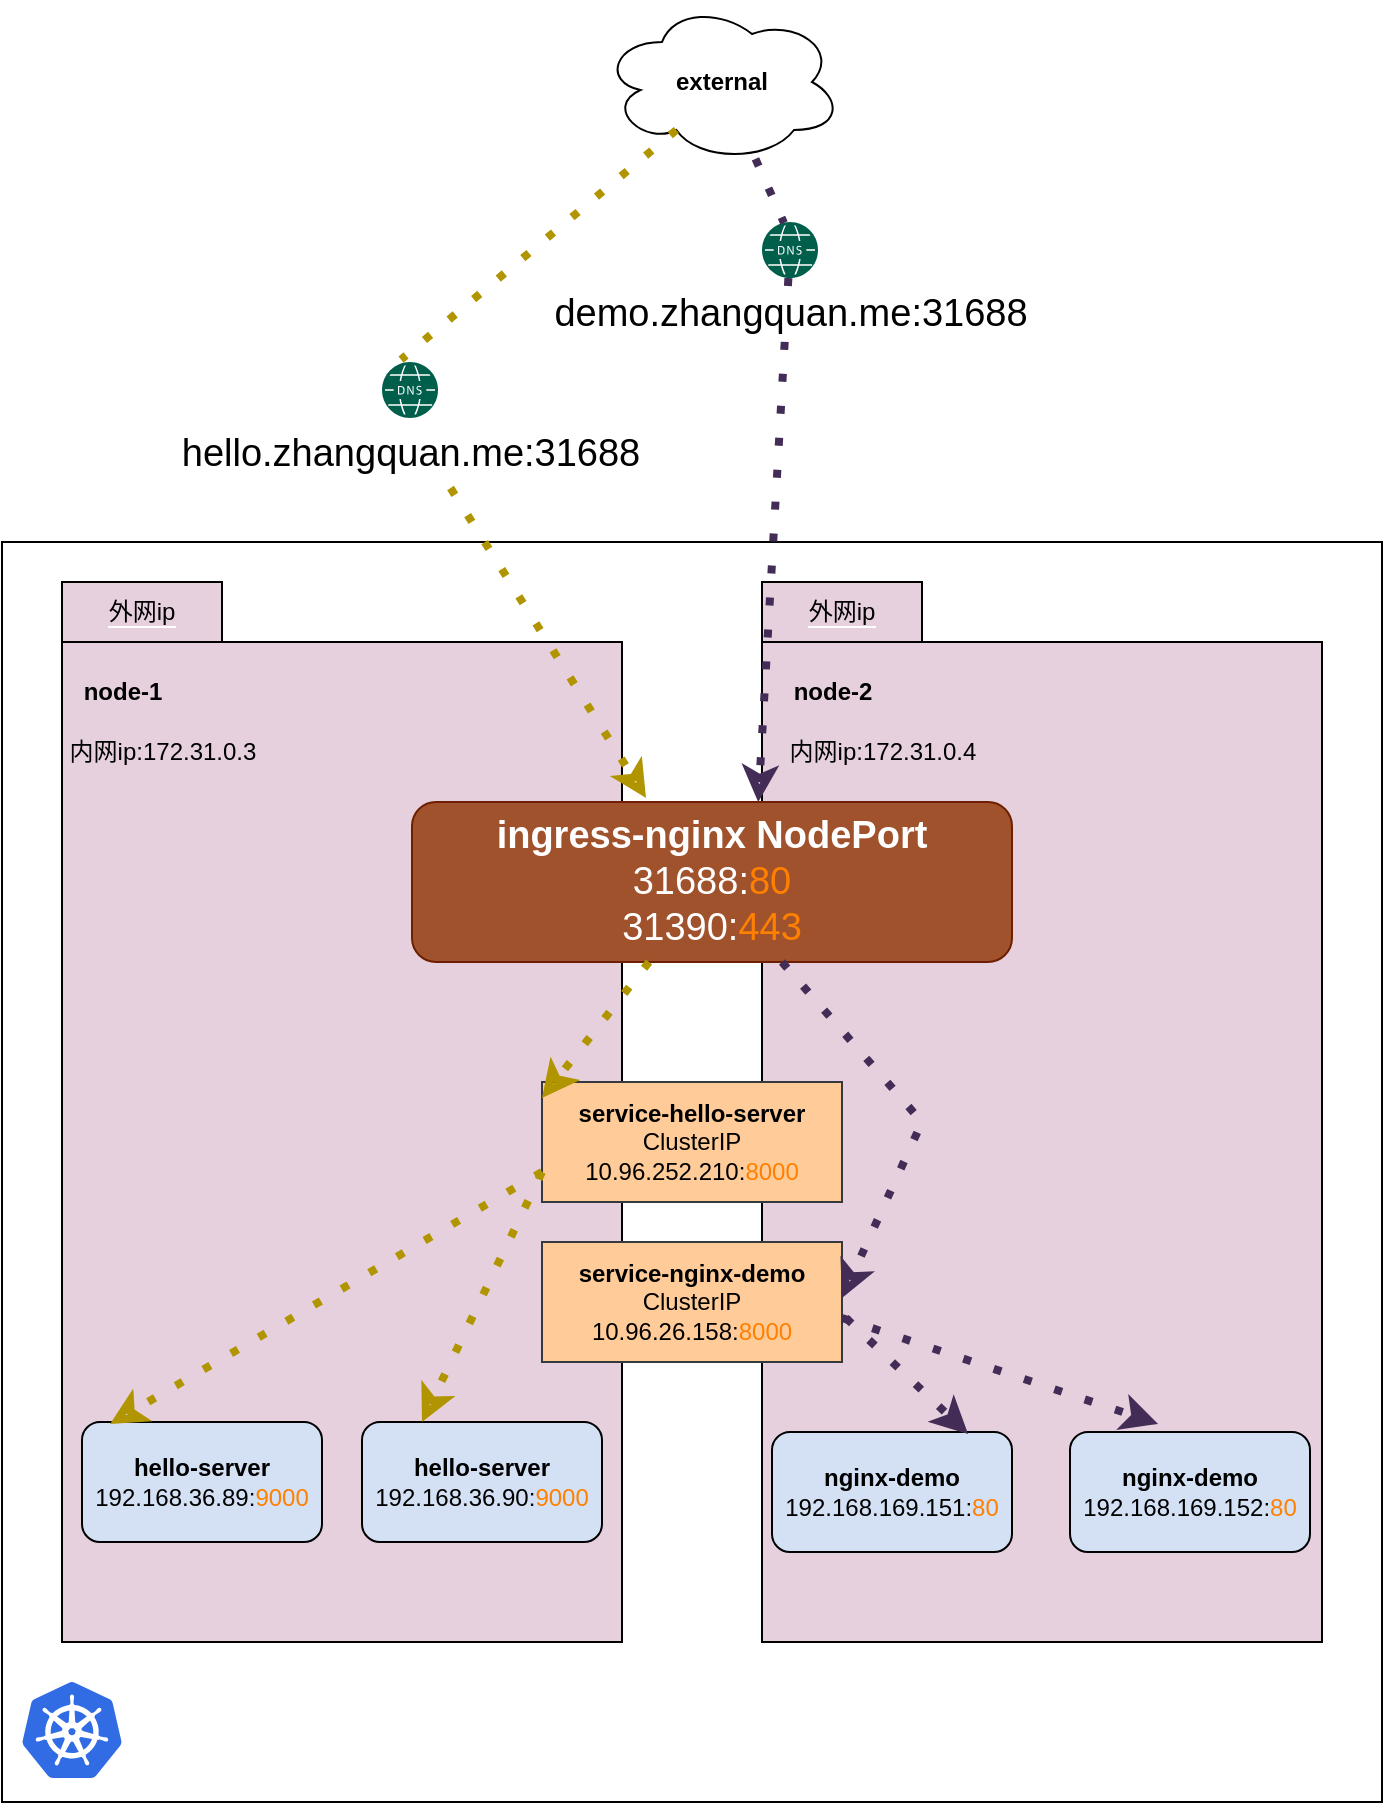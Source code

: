 <mxfile version="20.2.3" type="github" pages="2">
  <diagram id="Om8DZuo_f3Bmvb0uCep5" name="第 1 页">
    <mxGraphModel dx="2253" dy="1940" grid="1" gridSize="10" guides="1" tooltips="1" connect="1" arrows="1" fold="1" page="1" pageScale="1" pageWidth="827" pageHeight="1169" math="0" shadow="0">
      <root>
        <mxCell id="0" />
        <mxCell id="1" parent="0" />
        <mxCell id="kSfDIbqPuxOACISlFR3m-24" value="&lt;b&gt;hello-server&lt;/b&gt;&lt;br&gt;&lt;div class=&quot;kd-property-value&quot;&gt;&lt;div value=&quot;&quot;&gt;&lt;span style=&quot;background-color: initial;&quot;&gt;192.168.36.89&lt;/span&gt;:&lt;font color=&quot;#ff8000&quot;&gt;9000&lt;/font&gt;&lt;/div&gt;&lt;/div&gt;" style="rounded=1;whiteSpace=wrap;html=1;fillColor=#D4E1F5;" vertex="1" parent="1">
          <mxGeometry x="-130" y="690" width="120" height="60" as="geometry" />
        </mxCell>
        <mxCell id="kSfDIbqPuxOACISlFR3m-39" value="" style="rounded=0;whiteSpace=wrap;html=1;labelBackgroundColor=#FFFFFF;fontFamily=Helvetica;fontSize=12;" vertex="1" parent="1">
          <mxGeometry x="-240" y="140" width="690" height="630" as="geometry" />
        </mxCell>
        <mxCell id="kSfDIbqPuxOACISlFR3m-20" value="" style="verticalLabelPosition=bottom;verticalAlign=top;html=1;shape=mxgraph.basic.rect;fillColor2=none;strokeWidth=1;size=20;indent=5;fillColor=#E6D0DE;" vertex="1" parent="1">
          <mxGeometry x="-210" y="190" width="280" height="500" as="geometry" />
        </mxCell>
        <mxCell id="kSfDIbqPuxOACISlFR3m-41" value="&lt;b&gt;&lt;font color=&quot;#000000&quot;&gt;node-1&lt;/font&gt;&lt;/b&gt;" style="text;html=1;align=center;verticalAlign=middle;resizable=0;points=[];autosize=1;strokeColor=none;fillColor=none;fontSize=12;fontFamily=Helvetica;fontColor=#FF8000;" vertex="1" parent="1">
          <mxGeometry x="-210" y="200" width="60" height="30" as="geometry" />
        </mxCell>
        <mxCell id="kSfDIbqPuxOACISlFR3m-43" value="&lt;span style=&quot;background-color: rgb(230, 208, 222);&quot;&gt;&lt;font color=&quot;#000000&quot;&gt;外网ip&lt;/font&gt;&lt;/span&gt;" style="rounded=0;whiteSpace=wrap;html=1;labelBackgroundColor=#FFFFFF;fontFamily=Helvetica;fontSize=12;fontColor=#FF8000;strokeColor=#000000;fillColor=#E6D0DE;" vertex="1" parent="1">
          <mxGeometry x="-210" y="160" width="80" height="30" as="geometry" />
        </mxCell>
        <mxCell id="kSfDIbqPuxOACISlFR3m-44" value="内网ip:172.31.0.3" style="text;html=1;align=center;verticalAlign=middle;resizable=0;points=[];autosize=1;strokeColor=none;fillColor=none;fontSize=12;fontFamily=Helvetica;fontColor=#000000;" vertex="1" parent="1">
          <mxGeometry x="-220" y="230" width="120" height="30" as="geometry" />
        </mxCell>
        <mxCell id="kSfDIbqPuxOACISlFR3m-45" value="" style="verticalLabelPosition=bottom;verticalAlign=top;html=1;shape=mxgraph.basic.rect;fillColor2=none;strokeWidth=1;size=20;indent=5;fillColor=#E6D0DE;" vertex="1" parent="1">
          <mxGeometry x="140" y="190" width="280" height="500" as="geometry" />
        </mxCell>
        <mxCell id="kSfDIbqPuxOACISlFR3m-46" value="内网ip:172.31.0.4" style="text;html=1;align=center;verticalAlign=middle;resizable=0;points=[];autosize=1;strokeColor=none;fillColor=none;fontSize=12;fontFamily=Helvetica;fontColor=#000000;" vertex="1" parent="1">
          <mxGeometry x="140" y="230" width="120" height="30" as="geometry" />
        </mxCell>
        <mxCell id="kSfDIbqPuxOACISlFR3m-47" value="&lt;b&gt;&lt;font color=&quot;#000000&quot;&gt;node-2&lt;/font&gt;&lt;/b&gt;" style="text;html=1;align=center;verticalAlign=middle;resizable=0;points=[];autosize=1;strokeColor=none;fillColor=none;fontSize=12;fontFamily=Helvetica;fontColor=#FF8000;" vertex="1" parent="1">
          <mxGeometry x="145" y="200" width="60" height="30" as="geometry" />
        </mxCell>
        <mxCell id="kSfDIbqPuxOACISlFR3m-48" value="&lt;span style=&quot;background-color: rgb(230, 208, 222);&quot;&gt;&lt;font color=&quot;#000000&quot;&gt;外网ip&lt;/font&gt;&lt;/span&gt;" style="rounded=0;whiteSpace=wrap;html=1;labelBackgroundColor=#FFFFFF;fontFamily=Helvetica;fontSize=12;fontColor=#FF8000;strokeColor=#000000;fillColor=#E6D0DE;" vertex="1" parent="1">
          <mxGeometry x="140" y="160" width="80" height="30" as="geometry" />
        </mxCell>
        <mxCell id="kSfDIbqPuxOACISlFR3m-6" value="" style="sketch=0;aspect=fixed;html=1;points=[];align=center;image;fontSize=12;image=img/lib/mscae/Kubernetes.svg;fillColor=#E6D0DE;" vertex="1" parent="1">
          <mxGeometry x="-230" y="710" width="50" height="48" as="geometry" />
        </mxCell>
        <mxCell id="kSfDIbqPuxOACISlFR3m-23" value="&lt;b&gt;hello-server&lt;/b&gt;&lt;br&gt;&lt;div class=&quot;kd-property-value&quot;&gt;&lt;div value=&quot;&quot;&gt;192.168.36.89:&lt;font color=&quot;#ff8000&quot;&gt;9000&lt;/font&gt;&lt;/div&gt;&lt;/div&gt;" style="rounded=1;whiteSpace=wrap;html=1;fillColor=#D4E1F5;" vertex="1" parent="1">
          <mxGeometry x="-200" y="580" width="120" height="60" as="geometry" />
        </mxCell>
        <mxCell id="kSfDIbqPuxOACISlFR3m-25" value="&lt;b&gt;nginx-demo&lt;br&gt;&lt;/b&gt;&lt;div class=&quot;kd-property-value&quot;&gt;&lt;div value=&quot;&quot;&gt;192.168.169.151:&lt;font color=&quot;#ff8000&quot;&gt;80&lt;/font&gt;&lt;/div&gt;&lt;/div&gt;" style="rounded=1;whiteSpace=wrap;html=1;fillColor=#D4E1F5;" vertex="1" parent="1">
          <mxGeometry x="145" y="585" width="120" height="60" as="geometry" />
        </mxCell>
        <mxCell id="kSfDIbqPuxOACISlFR3m-26" value="&lt;b&gt;nginx-demo&lt;br&gt;&lt;/b&gt;&lt;div class=&quot;kd-property-value&quot;&gt;&lt;div value=&quot;&quot;&gt;192.168.169.152:&lt;font color=&quot;#ff8000&quot;&gt;80&lt;/font&gt;&lt;/div&gt;&lt;/div&gt;" style="rounded=1;whiteSpace=wrap;html=1;fillColor=#D4E1F5;" vertex="1" parent="1">
          <mxGeometry x="294" y="585" width="120" height="60" as="geometry" />
        </mxCell>
        <mxCell id="kSfDIbqPuxOACISlFR3m-37" value="&lt;b&gt;service-hello-server&lt;br&gt;&lt;/b&gt;ClusterIP&lt;br&gt;&lt;div class=&quot;kd-property-value&quot;&gt;&lt;div value=&quot;&quot;&gt;&lt;span style=&quot;background-color: initial;&quot;&gt;10.96.252.210&lt;/span&gt;:&lt;font color=&quot;#ff8000&quot;&gt;8000&lt;/font&gt;&lt;/div&gt;&lt;/div&gt;" style="rounded=0;whiteSpace=wrap;html=1;fillColor=#ffcc99;strokeColor=#36393d;shadow=0;glass=0;" vertex="1" parent="1">
          <mxGeometry x="30" y="410" width="150" height="60" as="geometry" />
        </mxCell>
        <mxCell id="kSfDIbqPuxOACISlFR3m-38" value="&lt;b&gt;service-nginx-demo&lt;br&gt;&lt;/b&gt;ClusterIP&lt;br&gt;&lt;div class=&quot;kd-property-value&quot;&gt;&lt;div value=&quot;&quot;&gt;&lt;span style=&quot;background-color: initial;&quot;&gt;10.96.26.158&lt;/span&gt;:&lt;font color=&quot;#ff8000&quot;&gt;8000&lt;/font&gt;&lt;/div&gt;&lt;/div&gt;" style="rounded=0;whiteSpace=wrap;html=1;fillColor=#ffcc99;strokeColor=#36393d;shadow=0;glass=0;" vertex="1" parent="1">
          <mxGeometry x="30" y="490" width="150" height="60" as="geometry" />
        </mxCell>
        <mxCell id="kSfDIbqPuxOACISlFR3m-52" value="&lt;b&gt;hello-server&lt;/b&gt;&lt;br&gt;&lt;div class=&quot;kd-property-value&quot;&gt;&lt;div value=&quot;&quot;&gt;192.168.36.90:&lt;font color=&quot;#ff8000&quot;&gt;9000&lt;/font&gt;&lt;/div&gt;&lt;/div&gt;" style="rounded=1;whiteSpace=wrap;html=1;fillColor=#D4E1F5;" vertex="1" parent="1">
          <mxGeometry x="-60" y="580" width="120" height="60" as="geometry" />
        </mxCell>
        <mxCell id="kSfDIbqPuxOACISlFR3m-56" value="" style="endArrow=classic;dashed=1;html=1;dashPattern=1 3;strokeWidth=4;rounded=0;fontFamily=Helvetica;fontSize=12;fontColor=#000000;exitX=0;exitY=0.75;exitDx=0;exitDy=0;entryX=0.117;entryY=0.017;entryDx=0;entryDy=0;entryPerimeter=0;strokeColor=#B09500;endFill=0;fillColor=#e3c800;" edge="1" parent="1" source="kSfDIbqPuxOACISlFR3m-37" target="kSfDIbqPuxOACISlFR3m-23">
          <mxGeometry width="50" height="50" relative="1" as="geometry">
            <mxPoint x="330" y="460" as="sourcePoint" />
            <mxPoint x="380" y="410" as="targetPoint" />
          </mxGeometry>
        </mxCell>
        <mxCell id="kSfDIbqPuxOACISlFR3m-58" value="" style="endArrow=classic;dashed=1;html=1;dashPattern=1 3;strokeWidth=4;rounded=0;fontFamily=Helvetica;fontSize=12;fontColor=#000000;exitX=0;exitY=0.75;exitDx=0;exitDy=0;entryX=0.25;entryY=0;entryDx=0;entryDy=0;strokeColor=#B09500;endFill=0;fillColor=#e3c800;" edge="1" parent="1" source="kSfDIbqPuxOACISlFR3m-37" target="kSfDIbqPuxOACISlFR3m-52">
          <mxGeometry width="50" height="50" relative="1" as="geometry">
            <mxPoint x="40" y="435" as="sourcePoint" />
            <mxPoint x="-175.96" y="591.02" as="targetPoint" />
          </mxGeometry>
        </mxCell>
        <mxCell id="kSfDIbqPuxOACISlFR3m-59" value="" style="endArrow=classic;dashed=1;html=1;dashPattern=1 3;strokeWidth=4;rounded=0;fontFamily=Helvetica;fontSize=12;fontColor=#000000;exitX=1.013;exitY=0.633;exitDx=0;exitDy=0;entryX=0.817;entryY=0.017;entryDx=0;entryDy=0;strokeColor=#432D57;entryPerimeter=0;exitPerimeter=0;endFill=1;fillColor=#76608a;" edge="1" parent="1" source="kSfDIbqPuxOACISlFR3m-38" target="kSfDIbqPuxOACISlFR3m-25">
          <mxGeometry width="50" height="50" relative="1" as="geometry">
            <mxPoint x="40" y="435" as="sourcePoint" />
            <mxPoint x="-20" y="590" as="targetPoint" />
          </mxGeometry>
        </mxCell>
        <mxCell id="kSfDIbqPuxOACISlFR3m-61" value="" style="endArrow=classic;dashed=1;html=1;dashPattern=1 3;strokeWidth=4;rounded=0;fontFamily=Helvetica;fontSize=12;fontColor=#000000;entryX=0.367;entryY=-0.067;entryDx=0;entryDy=0;strokeColor=#432D57;entryPerimeter=0;endFill=1;exitX=1;exitY=0.633;exitDx=0;exitDy=0;exitPerimeter=0;fillColor=#76608a;" edge="1" parent="1" source="kSfDIbqPuxOACISlFR3m-38" target="kSfDIbqPuxOACISlFR3m-26">
          <mxGeometry width="50" height="50" relative="1" as="geometry">
            <mxPoint x="180" y="500" as="sourcePoint" />
            <mxPoint x="263.04" y="606.02" as="targetPoint" />
          </mxGeometry>
        </mxCell>
        <mxCell id="kSfDIbqPuxOACISlFR3m-62" value="&lt;b&gt;external&lt;/b&gt;" style="ellipse;shape=cloud;whiteSpace=wrap;html=1;rounded=0;labelBackgroundColor=#FFFFFF;fontFamily=Helvetica;fontSize=12;" vertex="1" parent="1">
          <mxGeometry x="60" y="-130" width="120" height="80" as="geometry" />
        </mxCell>
        <mxCell id="kSfDIbqPuxOACISlFR3m-64" value="" style="endArrow=classic;dashed=1;html=1;dashPattern=1 3;strokeWidth=4;rounded=0;fontFamily=Helvetica;fontSize=12;fontColor=#000000;exitX=0.31;exitY=0.8;exitDx=0;exitDy=0;strokeColor=#B09500;endFill=0;entryX=0.34;entryY=-0.043;entryDx=0;entryDy=0;entryPerimeter=0;fillColor=#e3c800;exitPerimeter=0;startArrow=none;" edge="1" parent="1" source="ASGzGbQNIf7iZXwZawe7-4">
          <mxGeometry width="50" height="50" relative="1" as="geometry">
            <mxPoint x="95.96" y="80" as="sourcePoint" />
            <mxPoint x="82" y="267.99" as="targetPoint" />
          </mxGeometry>
        </mxCell>
        <mxCell id="kSfDIbqPuxOACISlFR3m-65" value="" style="endArrow=classic;dashed=1;html=1;dashPattern=1 3;strokeWidth=4;rounded=0;fontFamily=Helvetica;fontSize=12;fontColor=#000000;strokeColor=#432D57;endFill=0;entryX=0.392;entryY=0.014;entryDx=0;entryDy=0;entryPerimeter=0;fillColor=#76608a;startArrow=none;" edge="1" parent="1" source="ASGzGbQNIf7iZXwZawe7-5">
          <mxGeometry width="50" height="50" relative="1" as="geometry">
            <mxPoint x="120" y="79.51" as="sourcePoint" />
            <mxPoint x="138.12" y="270" as="targetPoint" />
          </mxGeometry>
        </mxCell>
        <mxCell id="kSfDIbqPuxOACISlFR3m-68" value="&lt;font style=&quot;font-size: 19px;&quot;&gt;&lt;b style=&quot;&quot;&gt;ingress-nginx NodePort&lt;/b&gt;&lt;br&gt;&lt;/font&gt;&lt;div style=&quot;font-size: 19px;&quot; class=&quot;kd-property-value&quot;&gt;&lt;div value=&quot;&quot;&gt;31688:&lt;font color=&quot;#ff8000&quot;&gt;80&lt;/font&gt;&lt;/div&gt;&lt;div value=&quot;&quot;&gt;31390:&lt;font color=&quot;#ff8000&quot;&gt;443&lt;br&gt;&lt;/font&gt;&lt;/div&gt;&lt;/div&gt;" style="rounded=1;whiteSpace=wrap;html=1;fillColor=#a0522d;fontColor=#ffffff;strokeColor=#6D1F00;" vertex="1" parent="1">
          <mxGeometry x="-35" y="270" width="300" height="80" as="geometry" />
        </mxCell>
        <mxCell id="ASGzGbQNIf7iZXwZawe7-1" value="" style="endArrow=classic;dashed=1;html=1;dashPattern=1 3;strokeWidth=4;rounded=0;fontFamily=Helvetica;fontSize=12;fontColor=#000000;strokeColor=#B09500;endFill=0;entryX=0.34;entryY=-0.043;entryDx=0;entryDy=0;entryPerimeter=0;fillColor=#e3c800;" edge="1" parent="1" source="kSfDIbqPuxOACISlFR3m-68">
          <mxGeometry width="50" height="50" relative="1" as="geometry">
            <mxPoint x="43.96" y="230" as="sourcePoint" />
            <mxPoint x="30" y="417.99" as="targetPoint" />
          </mxGeometry>
        </mxCell>
        <mxCell id="ASGzGbQNIf7iZXwZawe7-2" value="" style="endArrow=classic;dashed=1;html=1;dashPattern=1 3;strokeWidth=4;rounded=0;fontFamily=Helvetica;fontSize=12;fontColor=#000000;strokeColor=#432D57;endFill=0;entryX=0.34;entryY=-0.043;entryDx=0;entryDy=0;entryPerimeter=0;fillColor=#76608a;" edge="1" parent="1" source="kSfDIbqPuxOACISlFR3m-68">
          <mxGeometry width="50" height="50" relative="1" as="geometry">
            <mxPoint x="233.516" y="450" as="sourcePoint" />
            <mxPoint x="180" y="517.99" as="targetPoint" />
            <Array as="points">
              <mxPoint x="220" y="430" />
            </Array>
          </mxGeometry>
        </mxCell>
        <mxCell id="ASGzGbQNIf7iZXwZawe7-5" value="demo.zhangquan.me:31688" style="sketch=0;pointerEvents=1;shadow=0;dashed=0;html=1;strokeColor=none;fillColor=#005F4B;labelPosition=center;verticalLabelPosition=bottom;verticalAlign=top;align=center;outlineConnect=0;shape=mxgraph.veeam2.dns;rounded=0;labelBackgroundColor=#FFFFFF;fontFamily=Helvetica;fontSize=19;fontColor=#000000;" vertex="1" parent="1">
          <mxGeometry x="140" y="-20" width="28" height="28" as="geometry" />
        </mxCell>
        <mxCell id="ASGzGbQNIf7iZXwZawe7-7" value="" style="endArrow=none;dashed=1;html=1;dashPattern=1 3;strokeWidth=4;rounded=0;fontFamily=Helvetica;fontSize=12;fontColor=#000000;strokeColor=#432D57;endFill=0;entryX=0.392;entryY=0.014;entryDx=0;entryDy=0;entryPerimeter=0;fillColor=#76608a;" edge="1" parent="1" source="kSfDIbqPuxOACISlFR3m-62" target="ASGzGbQNIf7iZXwZawe7-5">
          <mxGeometry width="50" height="50" relative="1" as="geometry">
            <mxPoint x="121.999" y="-50.022" as="sourcePoint" />
            <mxPoint x="138.12" y="270" as="targetPoint" />
          </mxGeometry>
        </mxCell>
        <mxCell id="ASGzGbQNIf7iZXwZawe7-4" value="hello.zhangquan.me:31688" style="sketch=0;pointerEvents=1;shadow=0;dashed=0;html=1;strokeColor=none;fillColor=#005F4B;labelPosition=center;verticalLabelPosition=bottom;verticalAlign=top;align=center;outlineConnect=0;shape=mxgraph.veeam2.dns;rounded=0;labelBackgroundColor=#FFFFFF;fontFamily=Helvetica;fontSize=19;fontColor=#000000;" vertex="1" parent="1">
          <mxGeometry x="-50" y="50" width="28" height="28" as="geometry" />
        </mxCell>
        <mxCell id="ASGzGbQNIf7iZXwZawe7-8" value="" style="endArrow=none;dashed=1;html=1;dashPattern=1 3;strokeWidth=4;rounded=0;fontFamily=Helvetica;fontSize=12;fontColor=#000000;exitX=0.31;exitY=0.8;exitDx=0;exitDy=0;strokeColor=#B09500;endFill=0;entryX=0.34;entryY=-0.043;entryDx=0;entryDy=0;entryPerimeter=0;fillColor=#e3c800;exitPerimeter=0;" edge="1" parent="1" source="kSfDIbqPuxOACISlFR3m-62" target="ASGzGbQNIf7iZXwZawe7-4">
          <mxGeometry width="50" height="50" relative="1" as="geometry">
            <mxPoint x="97.2" y="-66" as="sourcePoint" />
            <mxPoint x="82" y="267.99" as="targetPoint" />
          </mxGeometry>
        </mxCell>
      </root>
    </mxGraphModel>
  </diagram>
  <diagram id="ZAQRWXzAWcxA3gUjzl4g" name="第 2 页">
    <mxGraphModel dx="1426" dy="771" grid="1" gridSize="10" guides="1" tooltips="1" connect="1" arrows="1" fold="1" page="1" pageScale="1" pageWidth="827" pageHeight="1169" math="0" shadow="0">
      <root>
        <mxCell id="0" />
        <mxCell id="1" parent="0" />
      </root>
    </mxGraphModel>
  </diagram>
</mxfile>
